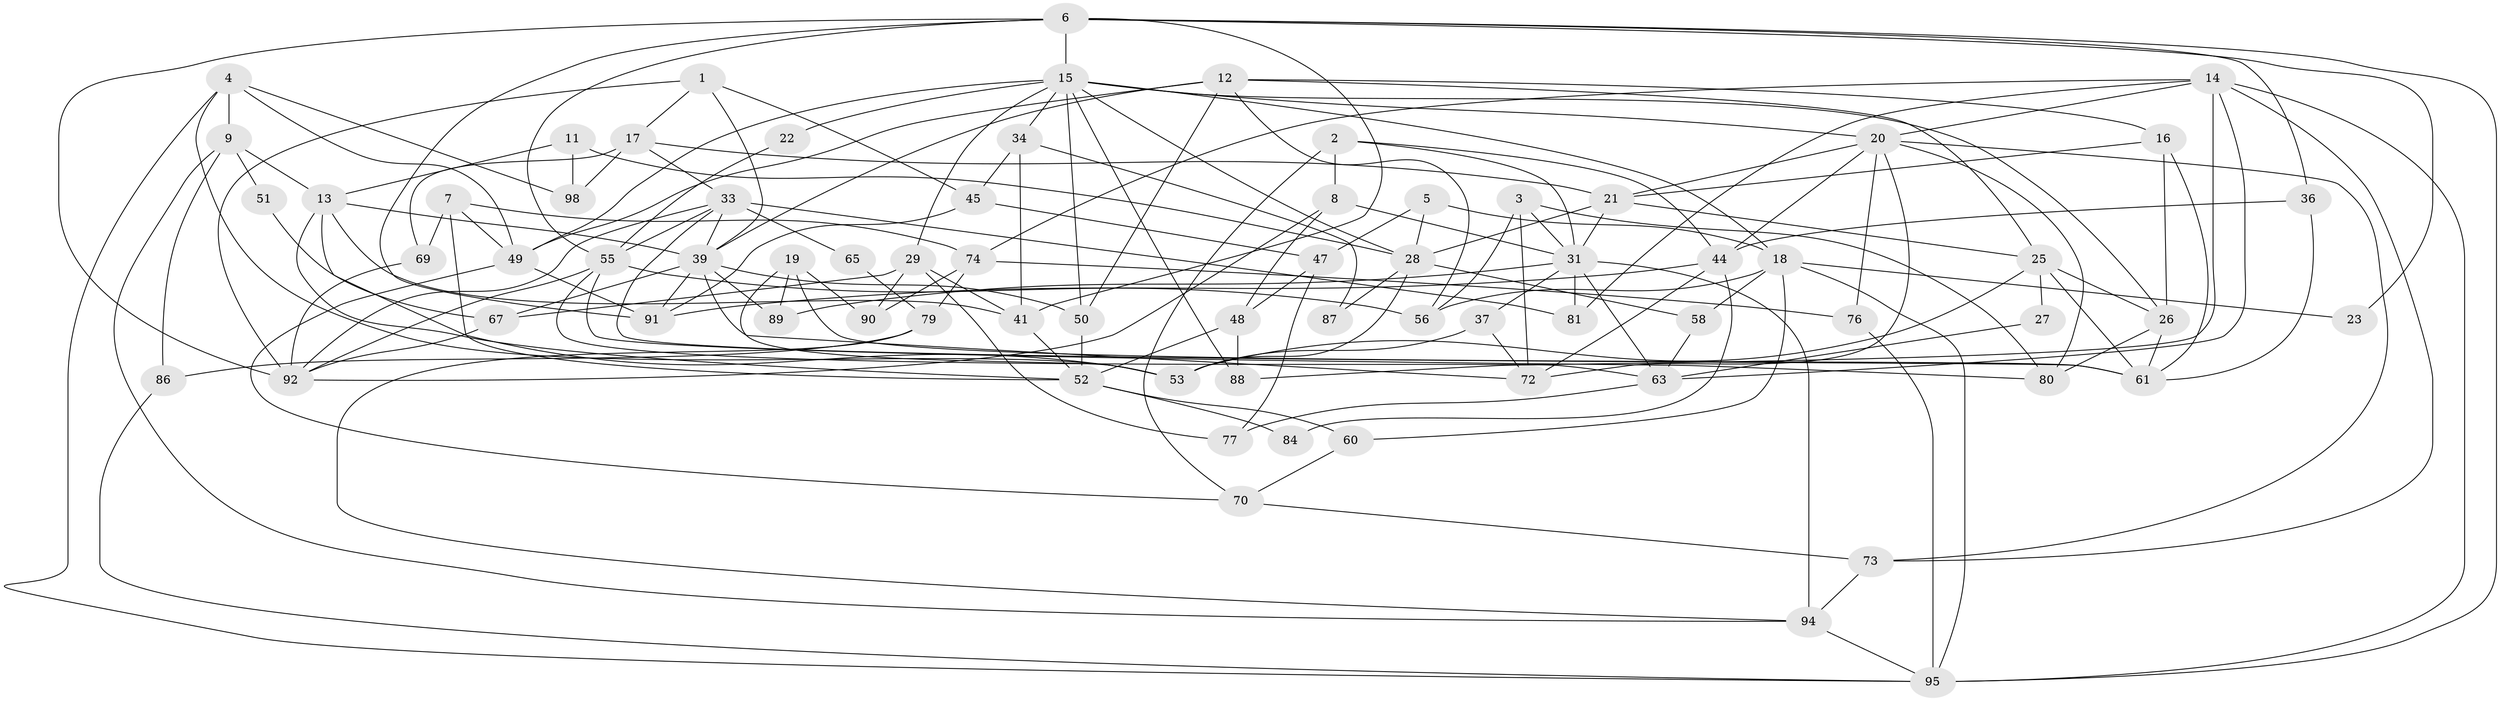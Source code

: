 // original degree distribution, {4: 0.3300970873786408, 3: 0.30097087378640774, 5: 0.1553398058252427, 2: 0.08737864077669903, 6: 0.07766990291262135, 8: 0.019417475728155338, 7: 0.02912621359223301}
// Generated by graph-tools (version 1.1) at 2025/18/03/04/25 18:18:50]
// undirected, 72 vertices, 168 edges
graph export_dot {
graph [start="1"]
  node [color=gray90,style=filled];
  1;
  2 [super="+10"];
  3;
  4;
  5;
  6 [super="+40"];
  7 [super="+42"];
  8;
  9;
  11;
  12 [super="+30"];
  13 [super="+57"];
  14 [super="+35"];
  15 [super="+24+43"];
  16;
  17 [super="+102"];
  18 [super="+93"];
  19;
  20;
  21 [super="+32"];
  22;
  23;
  25;
  26 [super="+38"];
  27;
  28;
  29 [super="+62"];
  31 [super="+83"];
  33 [super="+68"];
  34 [super="+82"];
  36;
  37;
  39 [super="+66"];
  41 [super="+46"];
  44;
  45;
  47;
  48;
  49;
  50;
  51;
  52 [super="+54"];
  53;
  55 [super="+85+99"];
  56;
  58;
  60;
  61 [super="+71"];
  63 [super="+101"];
  65;
  67;
  69;
  70;
  72;
  73 [super="+78"];
  74;
  76;
  77;
  79;
  80;
  81;
  84;
  86;
  87;
  88;
  89;
  90;
  91;
  92;
  94;
  95;
  98;
  1 -- 92;
  1 -- 17;
  1 -- 45;
  1 -- 39;
  2 -- 31 [weight=2];
  2 -- 44;
  2 -- 8;
  2 -- 70;
  3 -- 80;
  3 -- 31;
  3 -- 56;
  3 -- 72;
  4 -- 53;
  4 -- 95;
  4 -- 9;
  4 -- 49;
  4 -- 98;
  5 -- 28;
  5 -- 47;
  5 -- 18;
  6 -- 91;
  6 -- 23;
  6 -- 41;
  6 -- 92 [weight=2];
  6 -- 36;
  6 -- 55;
  6 -- 95;
  6 -- 15;
  7 -- 49;
  7 -- 74;
  7 -- 52;
  7 -- 69;
  8 -- 31;
  8 -- 92;
  8 -- 48;
  9 -- 94;
  9 -- 13 [weight=2];
  9 -- 51;
  9 -- 86;
  11 -- 98;
  11 -- 28;
  11 -- 13;
  12 -- 25;
  12 -- 56;
  12 -- 16;
  12 -- 49;
  12 -- 50;
  12 -- 39;
  13 -- 52;
  13 -- 53;
  13 -- 41;
  13 -- 39;
  14 -- 74;
  14 -- 88;
  14 -- 81;
  14 -- 20;
  14 -- 95;
  14 -- 73;
  14 -- 63;
  15 -- 28;
  15 -- 18;
  15 -- 34;
  15 -- 50 [weight=2];
  15 -- 49;
  15 -- 20;
  15 -- 22;
  15 -- 88;
  15 -- 29;
  15 -- 26;
  16 -- 21;
  16 -- 26;
  16 -- 61;
  17 -- 33;
  17 -- 98;
  17 -- 69;
  17 -- 21;
  18 -- 60;
  18 -- 23;
  18 -- 56;
  18 -- 58;
  18 -- 95;
  19 -- 89;
  19 -- 53;
  19 -- 90;
  19 -- 61;
  20 -- 44;
  20 -- 72;
  20 -- 76;
  20 -- 80;
  20 -- 73;
  20 -- 21;
  21 -- 25;
  21 -- 28;
  21 -- 31;
  22 -- 55;
  25 -- 53;
  25 -- 27;
  25 -- 61;
  25 -- 26;
  26 -- 80;
  26 -- 61;
  27 -- 63;
  28 -- 53;
  28 -- 58;
  28 -- 87;
  29 -- 67;
  29 -- 77;
  29 -- 41;
  29 -- 90;
  31 -- 37;
  31 -- 81;
  31 -- 63;
  31 -- 89;
  31 -- 94;
  33 -- 81;
  33 -- 65;
  33 -- 92;
  33 -- 55;
  33 -- 61;
  33 -- 39;
  34 -- 41;
  34 -- 45;
  34 -- 87;
  36 -- 44;
  36 -- 61;
  37 -- 53;
  37 -- 72;
  39 -- 72;
  39 -- 67;
  39 -- 50;
  39 -- 89;
  39 -- 91;
  41 -- 52;
  44 -- 72;
  44 -- 84;
  44 -- 91;
  45 -- 91;
  45 -- 47;
  47 -- 48;
  47 -- 77;
  48 -- 88;
  48 -- 52;
  49 -- 70;
  49 -- 91;
  50 -- 52;
  51 -- 67;
  52 -- 60;
  52 -- 84;
  55 -- 56;
  55 -- 92;
  55 -- 63;
  55 -- 80;
  58 -- 63;
  60 -- 70;
  63 -- 77;
  65 -- 79;
  67 -- 92;
  69 -- 92;
  70 -- 73;
  73 -- 94;
  74 -- 90;
  74 -- 76;
  74 -- 79;
  76 -- 95;
  79 -- 86;
  79 -- 94;
  86 -- 95;
  94 -- 95;
}
